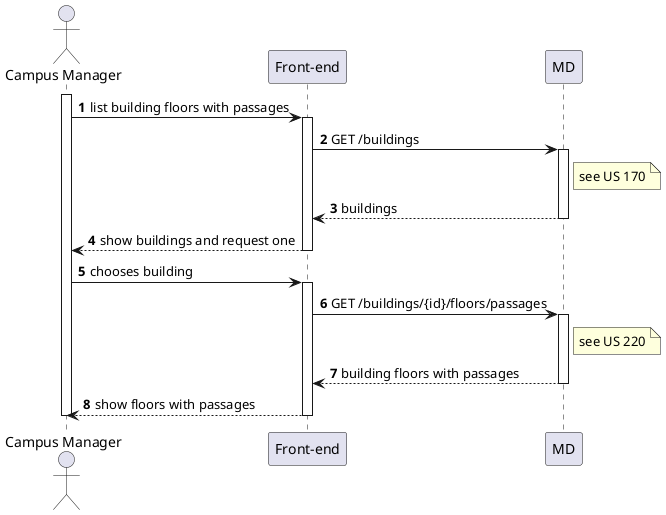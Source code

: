 @startuml
autonumber

actor "Campus Manager" as usr

participant "Front-end" as ui
participant "MD" as md

activate usr
    usr -> ui : list building floors with passages
    activate ui
        ui -> md : GET /buildings
        activate md
            note right of md : see US 170
            md --> ui : buildings
        deactivate md

        ui --> usr : show buildings and request one
    deactivate ui

    usr -> ui : chooses building
    activate ui
        ui -> md : GET /buildings/{id}/floors/passages
        activate md
            note right of md : see US 220
            md --> ui : building floors with passages
        deactivate md

        ui --> usr : show floors with passages
    deactivate ui
deactivate usr

@enduml
